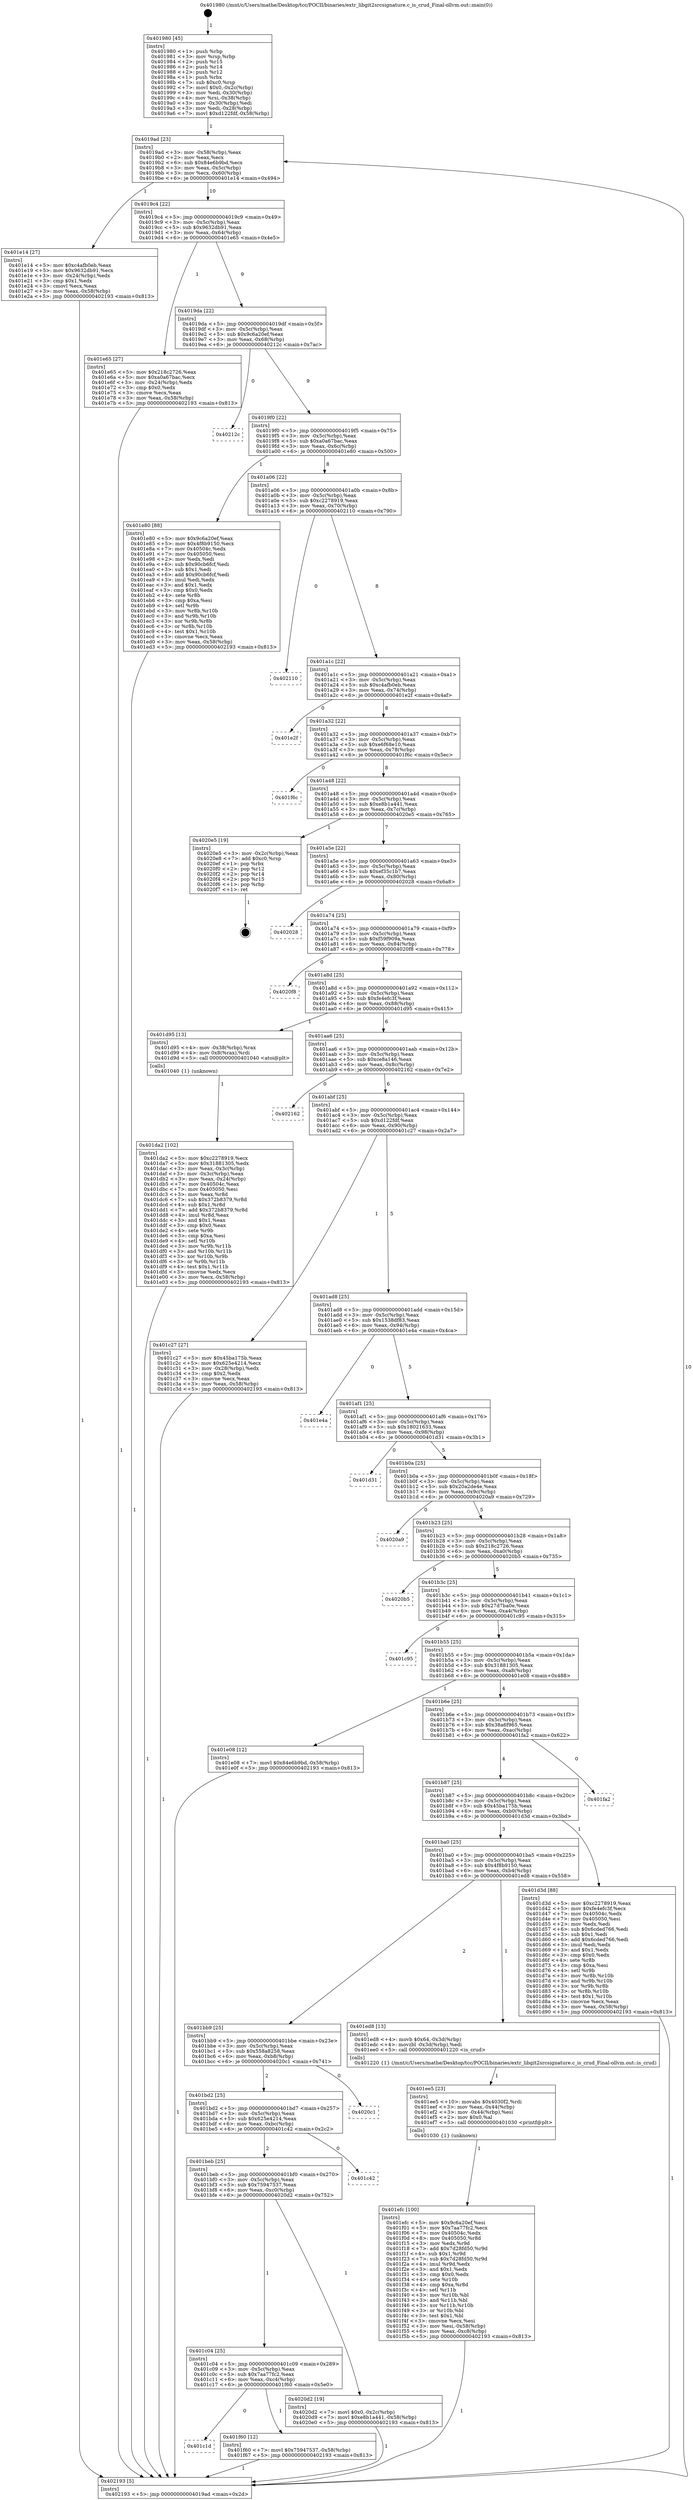 digraph "0x401980" {
  label = "0x401980 (/mnt/c/Users/mathe/Desktop/tcc/POCII/binaries/extr_libgit2srcsignature.c_is_crud_Final-ollvm.out::main(0))"
  labelloc = "t"
  node[shape=record]

  Entry [label="",width=0.3,height=0.3,shape=circle,fillcolor=black,style=filled]
  "0x4019ad" [label="{
     0x4019ad [23]\l
     | [instrs]\l
     &nbsp;&nbsp;0x4019ad \<+3\>: mov -0x58(%rbp),%eax\l
     &nbsp;&nbsp;0x4019b0 \<+2\>: mov %eax,%ecx\l
     &nbsp;&nbsp;0x4019b2 \<+6\>: sub $0x84e6b9bd,%ecx\l
     &nbsp;&nbsp;0x4019b8 \<+3\>: mov %eax,-0x5c(%rbp)\l
     &nbsp;&nbsp;0x4019bb \<+3\>: mov %ecx,-0x60(%rbp)\l
     &nbsp;&nbsp;0x4019be \<+6\>: je 0000000000401e14 \<main+0x494\>\l
  }"]
  "0x401e14" [label="{
     0x401e14 [27]\l
     | [instrs]\l
     &nbsp;&nbsp;0x401e14 \<+5\>: mov $0xc4afb0eb,%eax\l
     &nbsp;&nbsp;0x401e19 \<+5\>: mov $0x9632db91,%ecx\l
     &nbsp;&nbsp;0x401e1e \<+3\>: mov -0x24(%rbp),%edx\l
     &nbsp;&nbsp;0x401e21 \<+3\>: cmp $0x1,%edx\l
     &nbsp;&nbsp;0x401e24 \<+3\>: cmovl %ecx,%eax\l
     &nbsp;&nbsp;0x401e27 \<+3\>: mov %eax,-0x58(%rbp)\l
     &nbsp;&nbsp;0x401e2a \<+5\>: jmp 0000000000402193 \<main+0x813\>\l
  }"]
  "0x4019c4" [label="{
     0x4019c4 [22]\l
     | [instrs]\l
     &nbsp;&nbsp;0x4019c4 \<+5\>: jmp 00000000004019c9 \<main+0x49\>\l
     &nbsp;&nbsp;0x4019c9 \<+3\>: mov -0x5c(%rbp),%eax\l
     &nbsp;&nbsp;0x4019cc \<+5\>: sub $0x9632db91,%eax\l
     &nbsp;&nbsp;0x4019d1 \<+3\>: mov %eax,-0x64(%rbp)\l
     &nbsp;&nbsp;0x4019d4 \<+6\>: je 0000000000401e65 \<main+0x4e5\>\l
  }"]
  Exit [label="",width=0.3,height=0.3,shape=circle,fillcolor=black,style=filled,peripheries=2]
  "0x401e65" [label="{
     0x401e65 [27]\l
     | [instrs]\l
     &nbsp;&nbsp;0x401e65 \<+5\>: mov $0x218c2726,%eax\l
     &nbsp;&nbsp;0x401e6a \<+5\>: mov $0xa0a67bac,%ecx\l
     &nbsp;&nbsp;0x401e6f \<+3\>: mov -0x24(%rbp),%edx\l
     &nbsp;&nbsp;0x401e72 \<+3\>: cmp $0x0,%edx\l
     &nbsp;&nbsp;0x401e75 \<+3\>: cmove %ecx,%eax\l
     &nbsp;&nbsp;0x401e78 \<+3\>: mov %eax,-0x58(%rbp)\l
     &nbsp;&nbsp;0x401e7b \<+5\>: jmp 0000000000402193 \<main+0x813\>\l
  }"]
  "0x4019da" [label="{
     0x4019da [22]\l
     | [instrs]\l
     &nbsp;&nbsp;0x4019da \<+5\>: jmp 00000000004019df \<main+0x5f\>\l
     &nbsp;&nbsp;0x4019df \<+3\>: mov -0x5c(%rbp),%eax\l
     &nbsp;&nbsp;0x4019e2 \<+5\>: sub $0x9c6a20ef,%eax\l
     &nbsp;&nbsp;0x4019e7 \<+3\>: mov %eax,-0x68(%rbp)\l
     &nbsp;&nbsp;0x4019ea \<+6\>: je 000000000040212c \<main+0x7ac\>\l
  }"]
  "0x401c1d" [label="{
     0x401c1d\l
  }", style=dashed]
  "0x40212c" [label="{
     0x40212c\l
  }", style=dashed]
  "0x4019f0" [label="{
     0x4019f0 [22]\l
     | [instrs]\l
     &nbsp;&nbsp;0x4019f0 \<+5\>: jmp 00000000004019f5 \<main+0x75\>\l
     &nbsp;&nbsp;0x4019f5 \<+3\>: mov -0x5c(%rbp),%eax\l
     &nbsp;&nbsp;0x4019f8 \<+5\>: sub $0xa0a67bac,%eax\l
     &nbsp;&nbsp;0x4019fd \<+3\>: mov %eax,-0x6c(%rbp)\l
     &nbsp;&nbsp;0x401a00 \<+6\>: je 0000000000401e80 \<main+0x500\>\l
  }"]
  "0x401f60" [label="{
     0x401f60 [12]\l
     | [instrs]\l
     &nbsp;&nbsp;0x401f60 \<+7\>: movl $0x75947537,-0x58(%rbp)\l
     &nbsp;&nbsp;0x401f67 \<+5\>: jmp 0000000000402193 \<main+0x813\>\l
  }"]
  "0x401e80" [label="{
     0x401e80 [88]\l
     | [instrs]\l
     &nbsp;&nbsp;0x401e80 \<+5\>: mov $0x9c6a20ef,%eax\l
     &nbsp;&nbsp;0x401e85 \<+5\>: mov $0x4f8b9150,%ecx\l
     &nbsp;&nbsp;0x401e8a \<+7\>: mov 0x40504c,%edx\l
     &nbsp;&nbsp;0x401e91 \<+7\>: mov 0x405050,%esi\l
     &nbsp;&nbsp;0x401e98 \<+2\>: mov %edx,%edi\l
     &nbsp;&nbsp;0x401e9a \<+6\>: sub $0x90cb6fcf,%edi\l
     &nbsp;&nbsp;0x401ea0 \<+3\>: sub $0x1,%edi\l
     &nbsp;&nbsp;0x401ea3 \<+6\>: add $0x90cb6fcf,%edi\l
     &nbsp;&nbsp;0x401ea9 \<+3\>: imul %edi,%edx\l
     &nbsp;&nbsp;0x401eac \<+3\>: and $0x1,%edx\l
     &nbsp;&nbsp;0x401eaf \<+3\>: cmp $0x0,%edx\l
     &nbsp;&nbsp;0x401eb2 \<+4\>: sete %r8b\l
     &nbsp;&nbsp;0x401eb6 \<+3\>: cmp $0xa,%esi\l
     &nbsp;&nbsp;0x401eb9 \<+4\>: setl %r9b\l
     &nbsp;&nbsp;0x401ebd \<+3\>: mov %r8b,%r10b\l
     &nbsp;&nbsp;0x401ec0 \<+3\>: and %r9b,%r10b\l
     &nbsp;&nbsp;0x401ec3 \<+3\>: xor %r9b,%r8b\l
     &nbsp;&nbsp;0x401ec6 \<+3\>: or %r8b,%r10b\l
     &nbsp;&nbsp;0x401ec9 \<+4\>: test $0x1,%r10b\l
     &nbsp;&nbsp;0x401ecd \<+3\>: cmovne %ecx,%eax\l
     &nbsp;&nbsp;0x401ed0 \<+3\>: mov %eax,-0x58(%rbp)\l
     &nbsp;&nbsp;0x401ed3 \<+5\>: jmp 0000000000402193 \<main+0x813\>\l
  }"]
  "0x401a06" [label="{
     0x401a06 [22]\l
     | [instrs]\l
     &nbsp;&nbsp;0x401a06 \<+5\>: jmp 0000000000401a0b \<main+0x8b\>\l
     &nbsp;&nbsp;0x401a0b \<+3\>: mov -0x5c(%rbp),%eax\l
     &nbsp;&nbsp;0x401a0e \<+5\>: sub $0xc2278919,%eax\l
     &nbsp;&nbsp;0x401a13 \<+3\>: mov %eax,-0x70(%rbp)\l
     &nbsp;&nbsp;0x401a16 \<+6\>: je 0000000000402110 \<main+0x790\>\l
  }"]
  "0x401c04" [label="{
     0x401c04 [25]\l
     | [instrs]\l
     &nbsp;&nbsp;0x401c04 \<+5\>: jmp 0000000000401c09 \<main+0x289\>\l
     &nbsp;&nbsp;0x401c09 \<+3\>: mov -0x5c(%rbp),%eax\l
     &nbsp;&nbsp;0x401c0c \<+5\>: sub $0x7aa77fc2,%eax\l
     &nbsp;&nbsp;0x401c11 \<+6\>: mov %eax,-0xc4(%rbp)\l
     &nbsp;&nbsp;0x401c17 \<+6\>: je 0000000000401f60 \<main+0x5e0\>\l
  }"]
  "0x402110" [label="{
     0x402110\l
  }", style=dashed]
  "0x401a1c" [label="{
     0x401a1c [22]\l
     | [instrs]\l
     &nbsp;&nbsp;0x401a1c \<+5\>: jmp 0000000000401a21 \<main+0xa1\>\l
     &nbsp;&nbsp;0x401a21 \<+3\>: mov -0x5c(%rbp),%eax\l
     &nbsp;&nbsp;0x401a24 \<+5\>: sub $0xc4afb0eb,%eax\l
     &nbsp;&nbsp;0x401a29 \<+3\>: mov %eax,-0x74(%rbp)\l
     &nbsp;&nbsp;0x401a2c \<+6\>: je 0000000000401e2f \<main+0x4af\>\l
  }"]
  "0x4020d2" [label="{
     0x4020d2 [19]\l
     | [instrs]\l
     &nbsp;&nbsp;0x4020d2 \<+7\>: movl $0x0,-0x2c(%rbp)\l
     &nbsp;&nbsp;0x4020d9 \<+7\>: movl $0xe8b1a441,-0x58(%rbp)\l
     &nbsp;&nbsp;0x4020e0 \<+5\>: jmp 0000000000402193 \<main+0x813\>\l
  }"]
  "0x401e2f" [label="{
     0x401e2f\l
  }", style=dashed]
  "0x401a32" [label="{
     0x401a32 [22]\l
     | [instrs]\l
     &nbsp;&nbsp;0x401a32 \<+5\>: jmp 0000000000401a37 \<main+0xb7\>\l
     &nbsp;&nbsp;0x401a37 \<+3\>: mov -0x5c(%rbp),%eax\l
     &nbsp;&nbsp;0x401a3a \<+5\>: sub $0xe6f68e10,%eax\l
     &nbsp;&nbsp;0x401a3f \<+3\>: mov %eax,-0x78(%rbp)\l
     &nbsp;&nbsp;0x401a42 \<+6\>: je 0000000000401f6c \<main+0x5ec\>\l
  }"]
  "0x401beb" [label="{
     0x401beb [25]\l
     | [instrs]\l
     &nbsp;&nbsp;0x401beb \<+5\>: jmp 0000000000401bf0 \<main+0x270\>\l
     &nbsp;&nbsp;0x401bf0 \<+3\>: mov -0x5c(%rbp),%eax\l
     &nbsp;&nbsp;0x401bf3 \<+5\>: sub $0x75947537,%eax\l
     &nbsp;&nbsp;0x401bf8 \<+6\>: mov %eax,-0xc0(%rbp)\l
     &nbsp;&nbsp;0x401bfe \<+6\>: je 00000000004020d2 \<main+0x752\>\l
  }"]
  "0x401f6c" [label="{
     0x401f6c\l
  }", style=dashed]
  "0x401a48" [label="{
     0x401a48 [22]\l
     | [instrs]\l
     &nbsp;&nbsp;0x401a48 \<+5\>: jmp 0000000000401a4d \<main+0xcd\>\l
     &nbsp;&nbsp;0x401a4d \<+3\>: mov -0x5c(%rbp),%eax\l
     &nbsp;&nbsp;0x401a50 \<+5\>: sub $0xe8b1a441,%eax\l
     &nbsp;&nbsp;0x401a55 \<+3\>: mov %eax,-0x7c(%rbp)\l
     &nbsp;&nbsp;0x401a58 \<+6\>: je 00000000004020e5 \<main+0x765\>\l
  }"]
  "0x401c42" [label="{
     0x401c42\l
  }", style=dashed]
  "0x4020e5" [label="{
     0x4020e5 [19]\l
     | [instrs]\l
     &nbsp;&nbsp;0x4020e5 \<+3\>: mov -0x2c(%rbp),%eax\l
     &nbsp;&nbsp;0x4020e8 \<+7\>: add $0xc0,%rsp\l
     &nbsp;&nbsp;0x4020ef \<+1\>: pop %rbx\l
     &nbsp;&nbsp;0x4020f0 \<+2\>: pop %r12\l
     &nbsp;&nbsp;0x4020f2 \<+2\>: pop %r14\l
     &nbsp;&nbsp;0x4020f4 \<+2\>: pop %r15\l
     &nbsp;&nbsp;0x4020f6 \<+1\>: pop %rbp\l
     &nbsp;&nbsp;0x4020f7 \<+1\>: ret\l
  }"]
  "0x401a5e" [label="{
     0x401a5e [22]\l
     | [instrs]\l
     &nbsp;&nbsp;0x401a5e \<+5\>: jmp 0000000000401a63 \<main+0xe3\>\l
     &nbsp;&nbsp;0x401a63 \<+3\>: mov -0x5c(%rbp),%eax\l
     &nbsp;&nbsp;0x401a66 \<+5\>: sub $0xef35c1b7,%eax\l
     &nbsp;&nbsp;0x401a6b \<+3\>: mov %eax,-0x80(%rbp)\l
     &nbsp;&nbsp;0x401a6e \<+6\>: je 0000000000402028 \<main+0x6a8\>\l
  }"]
  "0x401bd2" [label="{
     0x401bd2 [25]\l
     | [instrs]\l
     &nbsp;&nbsp;0x401bd2 \<+5\>: jmp 0000000000401bd7 \<main+0x257\>\l
     &nbsp;&nbsp;0x401bd7 \<+3\>: mov -0x5c(%rbp),%eax\l
     &nbsp;&nbsp;0x401bda \<+5\>: sub $0x625e4214,%eax\l
     &nbsp;&nbsp;0x401bdf \<+6\>: mov %eax,-0xbc(%rbp)\l
     &nbsp;&nbsp;0x401be5 \<+6\>: je 0000000000401c42 \<main+0x2c2\>\l
  }"]
  "0x402028" [label="{
     0x402028\l
  }", style=dashed]
  "0x401a74" [label="{
     0x401a74 [25]\l
     | [instrs]\l
     &nbsp;&nbsp;0x401a74 \<+5\>: jmp 0000000000401a79 \<main+0xf9\>\l
     &nbsp;&nbsp;0x401a79 \<+3\>: mov -0x5c(%rbp),%eax\l
     &nbsp;&nbsp;0x401a7c \<+5\>: sub $0xf59f909a,%eax\l
     &nbsp;&nbsp;0x401a81 \<+6\>: mov %eax,-0x84(%rbp)\l
     &nbsp;&nbsp;0x401a87 \<+6\>: je 00000000004020f8 \<main+0x778\>\l
  }"]
  "0x4020c1" [label="{
     0x4020c1\l
  }", style=dashed]
  "0x4020f8" [label="{
     0x4020f8\l
  }", style=dashed]
  "0x401a8d" [label="{
     0x401a8d [25]\l
     | [instrs]\l
     &nbsp;&nbsp;0x401a8d \<+5\>: jmp 0000000000401a92 \<main+0x112\>\l
     &nbsp;&nbsp;0x401a92 \<+3\>: mov -0x5c(%rbp),%eax\l
     &nbsp;&nbsp;0x401a95 \<+5\>: sub $0xfe4efc3f,%eax\l
     &nbsp;&nbsp;0x401a9a \<+6\>: mov %eax,-0x88(%rbp)\l
     &nbsp;&nbsp;0x401aa0 \<+6\>: je 0000000000401d95 \<main+0x415\>\l
  }"]
  "0x401efc" [label="{
     0x401efc [100]\l
     | [instrs]\l
     &nbsp;&nbsp;0x401efc \<+5\>: mov $0x9c6a20ef,%esi\l
     &nbsp;&nbsp;0x401f01 \<+5\>: mov $0x7aa77fc2,%ecx\l
     &nbsp;&nbsp;0x401f06 \<+7\>: mov 0x40504c,%edx\l
     &nbsp;&nbsp;0x401f0d \<+8\>: mov 0x405050,%r8d\l
     &nbsp;&nbsp;0x401f15 \<+3\>: mov %edx,%r9d\l
     &nbsp;&nbsp;0x401f18 \<+7\>: add $0x7d28fd50,%r9d\l
     &nbsp;&nbsp;0x401f1f \<+4\>: sub $0x1,%r9d\l
     &nbsp;&nbsp;0x401f23 \<+7\>: sub $0x7d28fd50,%r9d\l
     &nbsp;&nbsp;0x401f2a \<+4\>: imul %r9d,%edx\l
     &nbsp;&nbsp;0x401f2e \<+3\>: and $0x1,%edx\l
     &nbsp;&nbsp;0x401f31 \<+3\>: cmp $0x0,%edx\l
     &nbsp;&nbsp;0x401f34 \<+4\>: sete %r10b\l
     &nbsp;&nbsp;0x401f38 \<+4\>: cmp $0xa,%r8d\l
     &nbsp;&nbsp;0x401f3c \<+4\>: setl %r11b\l
     &nbsp;&nbsp;0x401f40 \<+3\>: mov %r10b,%bl\l
     &nbsp;&nbsp;0x401f43 \<+3\>: and %r11b,%bl\l
     &nbsp;&nbsp;0x401f46 \<+3\>: xor %r11b,%r10b\l
     &nbsp;&nbsp;0x401f49 \<+3\>: or %r10b,%bl\l
     &nbsp;&nbsp;0x401f4c \<+3\>: test $0x1,%bl\l
     &nbsp;&nbsp;0x401f4f \<+3\>: cmovne %ecx,%esi\l
     &nbsp;&nbsp;0x401f52 \<+3\>: mov %esi,-0x58(%rbp)\l
     &nbsp;&nbsp;0x401f55 \<+6\>: mov %eax,-0xc8(%rbp)\l
     &nbsp;&nbsp;0x401f5b \<+5\>: jmp 0000000000402193 \<main+0x813\>\l
  }"]
  "0x401d95" [label="{
     0x401d95 [13]\l
     | [instrs]\l
     &nbsp;&nbsp;0x401d95 \<+4\>: mov -0x38(%rbp),%rax\l
     &nbsp;&nbsp;0x401d99 \<+4\>: mov 0x8(%rax),%rdi\l
     &nbsp;&nbsp;0x401d9d \<+5\>: call 0000000000401040 \<atoi@plt\>\l
     | [calls]\l
     &nbsp;&nbsp;0x401040 \{1\} (unknown)\l
  }"]
  "0x401aa6" [label="{
     0x401aa6 [25]\l
     | [instrs]\l
     &nbsp;&nbsp;0x401aa6 \<+5\>: jmp 0000000000401aab \<main+0x12b\>\l
     &nbsp;&nbsp;0x401aab \<+3\>: mov -0x5c(%rbp),%eax\l
     &nbsp;&nbsp;0x401aae \<+5\>: sub $0xce8a146,%eax\l
     &nbsp;&nbsp;0x401ab3 \<+6\>: mov %eax,-0x8c(%rbp)\l
     &nbsp;&nbsp;0x401ab9 \<+6\>: je 0000000000402162 \<main+0x7e2\>\l
  }"]
  "0x401ee5" [label="{
     0x401ee5 [23]\l
     | [instrs]\l
     &nbsp;&nbsp;0x401ee5 \<+10\>: movabs $0x4030f2,%rdi\l
     &nbsp;&nbsp;0x401eef \<+3\>: mov %eax,-0x44(%rbp)\l
     &nbsp;&nbsp;0x401ef2 \<+3\>: mov -0x44(%rbp),%esi\l
     &nbsp;&nbsp;0x401ef5 \<+2\>: mov $0x0,%al\l
     &nbsp;&nbsp;0x401ef7 \<+5\>: call 0000000000401030 \<printf@plt\>\l
     | [calls]\l
     &nbsp;&nbsp;0x401030 \{1\} (unknown)\l
  }"]
  "0x402162" [label="{
     0x402162\l
  }", style=dashed]
  "0x401abf" [label="{
     0x401abf [25]\l
     | [instrs]\l
     &nbsp;&nbsp;0x401abf \<+5\>: jmp 0000000000401ac4 \<main+0x144\>\l
     &nbsp;&nbsp;0x401ac4 \<+3\>: mov -0x5c(%rbp),%eax\l
     &nbsp;&nbsp;0x401ac7 \<+5\>: sub $0xd122fdf,%eax\l
     &nbsp;&nbsp;0x401acc \<+6\>: mov %eax,-0x90(%rbp)\l
     &nbsp;&nbsp;0x401ad2 \<+6\>: je 0000000000401c27 \<main+0x2a7\>\l
  }"]
  "0x401bb9" [label="{
     0x401bb9 [25]\l
     | [instrs]\l
     &nbsp;&nbsp;0x401bb9 \<+5\>: jmp 0000000000401bbe \<main+0x23e\>\l
     &nbsp;&nbsp;0x401bbe \<+3\>: mov -0x5c(%rbp),%eax\l
     &nbsp;&nbsp;0x401bc1 \<+5\>: sub $0x558a8258,%eax\l
     &nbsp;&nbsp;0x401bc6 \<+6\>: mov %eax,-0xb8(%rbp)\l
     &nbsp;&nbsp;0x401bcc \<+6\>: je 00000000004020c1 \<main+0x741\>\l
  }"]
  "0x401c27" [label="{
     0x401c27 [27]\l
     | [instrs]\l
     &nbsp;&nbsp;0x401c27 \<+5\>: mov $0x45ba175b,%eax\l
     &nbsp;&nbsp;0x401c2c \<+5\>: mov $0x625e4214,%ecx\l
     &nbsp;&nbsp;0x401c31 \<+3\>: mov -0x28(%rbp),%edx\l
     &nbsp;&nbsp;0x401c34 \<+3\>: cmp $0x2,%edx\l
     &nbsp;&nbsp;0x401c37 \<+3\>: cmovne %ecx,%eax\l
     &nbsp;&nbsp;0x401c3a \<+3\>: mov %eax,-0x58(%rbp)\l
     &nbsp;&nbsp;0x401c3d \<+5\>: jmp 0000000000402193 \<main+0x813\>\l
  }"]
  "0x401ad8" [label="{
     0x401ad8 [25]\l
     | [instrs]\l
     &nbsp;&nbsp;0x401ad8 \<+5\>: jmp 0000000000401add \<main+0x15d\>\l
     &nbsp;&nbsp;0x401add \<+3\>: mov -0x5c(%rbp),%eax\l
     &nbsp;&nbsp;0x401ae0 \<+5\>: sub $0x1538df83,%eax\l
     &nbsp;&nbsp;0x401ae5 \<+6\>: mov %eax,-0x94(%rbp)\l
     &nbsp;&nbsp;0x401aeb \<+6\>: je 0000000000401e4a \<main+0x4ca\>\l
  }"]
  "0x402193" [label="{
     0x402193 [5]\l
     | [instrs]\l
     &nbsp;&nbsp;0x402193 \<+5\>: jmp 00000000004019ad \<main+0x2d\>\l
  }"]
  "0x401980" [label="{
     0x401980 [45]\l
     | [instrs]\l
     &nbsp;&nbsp;0x401980 \<+1\>: push %rbp\l
     &nbsp;&nbsp;0x401981 \<+3\>: mov %rsp,%rbp\l
     &nbsp;&nbsp;0x401984 \<+2\>: push %r15\l
     &nbsp;&nbsp;0x401986 \<+2\>: push %r14\l
     &nbsp;&nbsp;0x401988 \<+2\>: push %r12\l
     &nbsp;&nbsp;0x40198a \<+1\>: push %rbx\l
     &nbsp;&nbsp;0x40198b \<+7\>: sub $0xc0,%rsp\l
     &nbsp;&nbsp;0x401992 \<+7\>: movl $0x0,-0x2c(%rbp)\l
     &nbsp;&nbsp;0x401999 \<+3\>: mov %edi,-0x30(%rbp)\l
     &nbsp;&nbsp;0x40199c \<+4\>: mov %rsi,-0x38(%rbp)\l
     &nbsp;&nbsp;0x4019a0 \<+3\>: mov -0x30(%rbp),%edi\l
     &nbsp;&nbsp;0x4019a3 \<+3\>: mov %edi,-0x28(%rbp)\l
     &nbsp;&nbsp;0x4019a6 \<+7\>: movl $0xd122fdf,-0x58(%rbp)\l
  }"]
  "0x401ed8" [label="{
     0x401ed8 [13]\l
     | [instrs]\l
     &nbsp;&nbsp;0x401ed8 \<+4\>: movb $0x64,-0x3d(%rbp)\l
     &nbsp;&nbsp;0x401edc \<+4\>: movzbl -0x3d(%rbp),%edi\l
     &nbsp;&nbsp;0x401ee0 \<+5\>: call 0000000000401220 \<is_crud\>\l
     | [calls]\l
     &nbsp;&nbsp;0x401220 \{1\} (/mnt/c/Users/mathe/Desktop/tcc/POCII/binaries/extr_libgit2srcsignature.c_is_crud_Final-ollvm.out::is_crud)\l
  }"]
  "0x401e4a" [label="{
     0x401e4a\l
  }", style=dashed]
  "0x401af1" [label="{
     0x401af1 [25]\l
     | [instrs]\l
     &nbsp;&nbsp;0x401af1 \<+5\>: jmp 0000000000401af6 \<main+0x176\>\l
     &nbsp;&nbsp;0x401af6 \<+3\>: mov -0x5c(%rbp),%eax\l
     &nbsp;&nbsp;0x401af9 \<+5\>: sub $0x18021633,%eax\l
     &nbsp;&nbsp;0x401afe \<+6\>: mov %eax,-0x98(%rbp)\l
     &nbsp;&nbsp;0x401b04 \<+6\>: je 0000000000401d31 \<main+0x3b1\>\l
  }"]
  "0x401da2" [label="{
     0x401da2 [102]\l
     | [instrs]\l
     &nbsp;&nbsp;0x401da2 \<+5\>: mov $0xc2278919,%ecx\l
     &nbsp;&nbsp;0x401da7 \<+5\>: mov $0x31881305,%edx\l
     &nbsp;&nbsp;0x401dac \<+3\>: mov %eax,-0x3c(%rbp)\l
     &nbsp;&nbsp;0x401daf \<+3\>: mov -0x3c(%rbp),%eax\l
     &nbsp;&nbsp;0x401db2 \<+3\>: mov %eax,-0x24(%rbp)\l
     &nbsp;&nbsp;0x401db5 \<+7\>: mov 0x40504c,%eax\l
     &nbsp;&nbsp;0x401dbc \<+7\>: mov 0x405050,%esi\l
     &nbsp;&nbsp;0x401dc3 \<+3\>: mov %eax,%r8d\l
     &nbsp;&nbsp;0x401dc6 \<+7\>: sub $0x372b8379,%r8d\l
     &nbsp;&nbsp;0x401dcd \<+4\>: sub $0x1,%r8d\l
     &nbsp;&nbsp;0x401dd1 \<+7\>: add $0x372b8379,%r8d\l
     &nbsp;&nbsp;0x401dd8 \<+4\>: imul %r8d,%eax\l
     &nbsp;&nbsp;0x401ddc \<+3\>: and $0x1,%eax\l
     &nbsp;&nbsp;0x401ddf \<+3\>: cmp $0x0,%eax\l
     &nbsp;&nbsp;0x401de2 \<+4\>: sete %r9b\l
     &nbsp;&nbsp;0x401de6 \<+3\>: cmp $0xa,%esi\l
     &nbsp;&nbsp;0x401de9 \<+4\>: setl %r10b\l
     &nbsp;&nbsp;0x401ded \<+3\>: mov %r9b,%r11b\l
     &nbsp;&nbsp;0x401df0 \<+3\>: and %r10b,%r11b\l
     &nbsp;&nbsp;0x401df3 \<+3\>: xor %r10b,%r9b\l
     &nbsp;&nbsp;0x401df6 \<+3\>: or %r9b,%r11b\l
     &nbsp;&nbsp;0x401df9 \<+4\>: test $0x1,%r11b\l
     &nbsp;&nbsp;0x401dfd \<+3\>: cmovne %edx,%ecx\l
     &nbsp;&nbsp;0x401e00 \<+3\>: mov %ecx,-0x58(%rbp)\l
     &nbsp;&nbsp;0x401e03 \<+5\>: jmp 0000000000402193 \<main+0x813\>\l
  }"]
  "0x401d31" [label="{
     0x401d31\l
  }", style=dashed]
  "0x401b0a" [label="{
     0x401b0a [25]\l
     | [instrs]\l
     &nbsp;&nbsp;0x401b0a \<+5\>: jmp 0000000000401b0f \<main+0x18f\>\l
     &nbsp;&nbsp;0x401b0f \<+3\>: mov -0x5c(%rbp),%eax\l
     &nbsp;&nbsp;0x401b12 \<+5\>: sub $0x20a2de4e,%eax\l
     &nbsp;&nbsp;0x401b17 \<+6\>: mov %eax,-0x9c(%rbp)\l
     &nbsp;&nbsp;0x401b1d \<+6\>: je 00000000004020a9 \<main+0x729\>\l
  }"]
  "0x401ba0" [label="{
     0x401ba0 [25]\l
     | [instrs]\l
     &nbsp;&nbsp;0x401ba0 \<+5\>: jmp 0000000000401ba5 \<main+0x225\>\l
     &nbsp;&nbsp;0x401ba5 \<+3\>: mov -0x5c(%rbp),%eax\l
     &nbsp;&nbsp;0x401ba8 \<+5\>: sub $0x4f8b9150,%eax\l
     &nbsp;&nbsp;0x401bad \<+6\>: mov %eax,-0xb4(%rbp)\l
     &nbsp;&nbsp;0x401bb3 \<+6\>: je 0000000000401ed8 \<main+0x558\>\l
  }"]
  "0x4020a9" [label="{
     0x4020a9\l
  }", style=dashed]
  "0x401b23" [label="{
     0x401b23 [25]\l
     | [instrs]\l
     &nbsp;&nbsp;0x401b23 \<+5\>: jmp 0000000000401b28 \<main+0x1a8\>\l
     &nbsp;&nbsp;0x401b28 \<+3\>: mov -0x5c(%rbp),%eax\l
     &nbsp;&nbsp;0x401b2b \<+5\>: sub $0x218c2726,%eax\l
     &nbsp;&nbsp;0x401b30 \<+6\>: mov %eax,-0xa0(%rbp)\l
     &nbsp;&nbsp;0x401b36 \<+6\>: je 00000000004020b5 \<main+0x735\>\l
  }"]
  "0x401d3d" [label="{
     0x401d3d [88]\l
     | [instrs]\l
     &nbsp;&nbsp;0x401d3d \<+5\>: mov $0xc2278919,%eax\l
     &nbsp;&nbsp;0x401d42 \<+5\>: mov $0xfe4efc3f,%ecx\l
     &nbsp;&nbsp;0x401d47 \<+7\>: mov 0x40504c,%edx\l
     &nbsp;&nbsp;0x401d4e \<+7\>: mov 0x405050,%esi\l
     &nbsp;&nbsp;0x401d55 \<+2\>: mov %edx,%edi\l
     &nbsp;&nbsp;0x401d57 \<+6\>: sub $0x6cded766,%edi\l
     &nbsp;&nbsp;0x401d5d \<+3\>: sub $0x1,%edi\l
     &nbsp;&nbsp;0x401d60 \<+6\>: add $0x6cded766,%edi\l
     &nbsp;&nbsp;0x401d66 \<+3\>: imul %edi,%edx\l
     &nbsp;&nbsp;0x401d69 \<+3\>: and $0x1,%edx\l
     &nbsp;&nbsp;0x401d6c \<+3\>: cmp $0x0,%edx\l
     &nbsp;&nbsp;0x401d6f \<+4\>: sete %r8b\l
     &nbsp;&nbsp;0x401d73 \<+3\>: cmp $0xa,%esi\l
     &nbsp;&nbsp;0x401d76 \<+4\>: setl %r9b\l
     &nbsp;&nbsp;0x401d7a \<+3\>: mov %r8b,%r10b\l
     &nbsp;&nbsp;0x401d7d \<+3\>: and %r9b,%r10b\l
     &nbsp;&nbsp;0x401d80 \<+3\>: xor %r9b,%r8b\l
     &nbsp;&nbsp;0x401d83 \<+3\>: or %r8b,%r10b\l
     &nbsp;&nbsp;0x401d86 \<+4\>: test $0x1,%r10b\l
     &nbsp;&nbsp;0x401d8a \<+3\>: cmovne %ecx,%eax\l
     &nbsp;&nbsp;0x401d8d \<+3\>: mov %eax,-0x58(%rbp)\l
     &nbsp;&nbsp;0x401d90 \<+5\>: jmp 0000000000402193 \<main+0x813\>\l
  }"]
  "0x4020b5" [label="{
     0x4020b5\l
  }", style=dashed]
  "0x401b3c" [label="{
     0x401b3c [25]\l
     | [instrs]\l
     &nbsp;&nbsp;0x401b3c \<+5\>: jmp 0000000000401b41 \<main+0x1c1\>\l
     &nbsp;&nbsp;0x401b41 \<+3\>: mov -0x5c(%rbp),%eax\l
     &nbsp;&nbsp;0x401b44 \<+5\>: sub $0x27d7ba0e,%eax\l
     &nbsp;&nbsp;0x401b49 \<+6\>: mov %eax,-0xa4(%rbp)\l
     &nbsp;&nbsp;0x401b4f \<+6\>: je 0000000000401c95 \<main+0x315\>\l
  }"]
  "0x401b87" [label="{
     0x401b87 [25]\l
     | [instrs]\l
     &nbsp;&nbsp;0x401b87 \<+5\>: jmp 0000000000401b8c \<main+0x20c\>\l
     &nbsp;&nbsp;0x401b8c \<+3\>: mov -0x5c(%rbp),%eax\l
     &nbsp;&nbsp;0x401b8f \<+5\>: sub $0x45ba175b,%eax\l
     &nbsp;&nbsp;0x401b94 \<+6\>: mov %eax,-0xb0(%rbp)\l
     &nbsp;&nbsp;0x401b9a \<+6\>: je 0000000000401d3d \<main+0x3bd\>\l
  }"]
  "0x401c95" [label="{
     0x401c95\l
  }", style=dashed]
  "0x401b55" [label="{
     0x401b55 [25]\l
     | [instrs]\l
     &nbsp;&nbsp;0x401b55 \<+5\>: jmp 0000000000401b5a \<main+0x1da\>\l
     &nbsp;&nbsp;0x401b5a \<+3\>: mov -0x5c(%rbp),%eax\l
     &nbsp;&nbsp;0x401b5d \<+5\>: sub $0x31881305,%eax\l
     &nbsp;&nbsp;0x401b62 \<+6\>: mov %eax,-0xa8(%rbp)\l
     &nbsp;&nbsp;0x401b68 \<+6\>: je 0000000000401e08 \<main+0x488\>\l
  }"]
  "0x401fa2" [label="{
     0x401fa2\l
  }", style=dashed]
  "0x401e08" [label="{
     0x401e08 [12]\l
     | [instrs]\l
     &nbsp;&nbsp;0x401e08 \<+7\>: movl $0x84e6b9bd,-0x58(%rbp)\l
     &nbsp;&nbsp;0x401e0f \<+5\>: jmp 0000000000402193 \<main+0x813\>\l
  }"]
  "0x401b6e" [label="{
     0x401b6e [25]\l
     | [instrs]\l
     &nbsp;&nbsp;0x401b6e \<+5\>: jmp 0000000000401b73 \<main+0x1f3\>\l
     &nbsp;&nbsp;0x401b73 \<+3\>: mov -0x5c(%rbp),%eax\l
     &nbsp;&nbsp;0x401b76 \<+5\>: sub $0x38a6f965,%eax\l
     &nbsp;&nbsp;0x401b7b \<+6\>: mov %eax,-0xac(%rbp)\l
     &nbsp;&nbsp;0x401b81 \<+6\>: je 0000000000401fa2 \<main+0x622\>\l
  }"]
  Entry -> "0x401980" [label=" 1"]
  "0x4019ad" -> "0x401e14" [label=" 1"]
  "0x4019ad" -> "0x4019c4" [label=" 10"]
  "0x4020e5" -> Exit [label=" 1"]
  "0x4019c4" -> "0x401e65" [label=" 1"]
  "0x4019c4" -> "0x4019da" [label=" 9"]
  "0x4020d2" -> "0x402193" [label=" 1"]
  "0x4019da" -> "0x40212c" [label=" 0"]
  "0x4019da" -> "0x4019f0" [label=" 9"]
  "0x401f60" -> "0x402193" [label=" 1"]
  "0x4019f0" -> "0x401e80" [label=" 1"]
  "0x4019f0" -> "0x401a06" [label=" 8"]
  "0x401c04" -> "0x401c1d" [label=" 0"]
  "0x401a06" -> "0x402110" [label=" 0"]
  "0x401a06" -> "0x401a1c" [label=" 8"]
  "0x401c04" -> "0x401f60" [label=" 1"]
  "0x401a1c" -> "0x401e2f" [label=" 0"]
  "0x401a1c" -> "0x401a32" [label=" 8"]
  "0x401beb" -> "0x401c04" [label=" 1"]
  "0x401a32" -> "0x401f6c" [label=" 0"]
  "0x401a32" -> "0x401a48" [label=" 8"]
  "0x401beb" -> "0x4020d2" [label=" 1"]
  "0x401a48" -> "0x4020e5" [label=" 1"]
  "0x401a48" -> "0x401a5e" [label=" 7"]
  "0x401bd2" -> "0x401beb" [label=" 2"]
  "0x401a5e" -> "0x402028" [label=" 0"]
  "0x401a5e" -> "0x401a74" [label=" 7"]
  "0x401bd2" -> "0x401c42" [label=" 0"]
  "0x401a74" -> "0x4020f8" [label=" 0"]
  "0x401a74" -> "0x401a8d" [label=" 7"]
  "0x401bb9" -> "0x401bd2" [label=" 2"]
  "0x401a8d" -> "0x401d95" [label=" 1"]
  "0x401a8d" -> "0x401aa6" [label=" 6"]
  "0x401bb9" -> "0x4020c1" [label=" 0"]
  "0x401aa6" -> "0x402162" [label=" 0"]
  "0x401aa6" -> "0x401abf" [label=" 6"]
  "0x401efc" -> "0x402193" [label=" 1"]
  "0x401abf" -> "0x401c27" [label=" 1"]
  "0x401abf" -> "0x401ad8" [label=" 5"]
  "0x401c27" -> "0x402193" [label=" 1"]
  "0x401980" -> "0x4019ad" [label=" 1"]
  "0x402193" -> "0x4019ad" [label=" 10"]
  "0x401ee5" -> "0x401efc" [label=" 1"]
  "0x401ad8" -> "0x401e4a" [label=" 0"]
  "0x401ad8" -> "0x401af1" [label=" 5"]
  "0x401ed8" -> "0x401ee5" [label=" 1"]
  "0x401af1" -> "0x401d31" [label=" 0"]
  "0x401af1" -> "0x401b0a" [label=" 5"]
  "0x401ba0" -> "0x401ed8" [label=" 1"]
  "0x401b0a" -> "0x4020a9" [label=" 0"]
  "0x401b0a" -> "0x401b23" [label=" 5"]
  "0x401ba0" -> "0x401bb9" [label=" 2"]
  "0x401b23" -> "0x4020b5" [label=" 0"]
  "0x401b23" -> "0x401b3c" [label=" 5"]
  "0x401e80" -> "0x402193" [label=" 1"]
  "0x401b3c" -> "0x401c95" [label=" 0"]
  "0x401b3c" -> "0x401b55" [label=" 5"]
  "0x401e14" -> "0x402193" [label=" 1"]
  "0x401b55" -> "0x401e08" [label=" 1"]
  "0x401b55" -> "0x401b6e" [label=" 4"]
  "0x401e08" -> "0x402193" [label=" 1"]
  "0x401b6e" -> "0x401fa2" [label=" 0"]
  "0x401b6e" -> "0x401b87" [label=" 4"]
  "0x401e65" -> "0x402193" [label=" 1"]
  "0x401b87" -> "0x401d3d" [label=" 1"]
  "0x401b87" -> "0x401ba0" [label=" 3"]
  "0x401d3d" -> "0x402193" [label=" 1"]
  "0x401d95" -> "0x401da2" [label=" 1"]
  "0x401da2" -> "0x402193" [label=" 1"]
}
